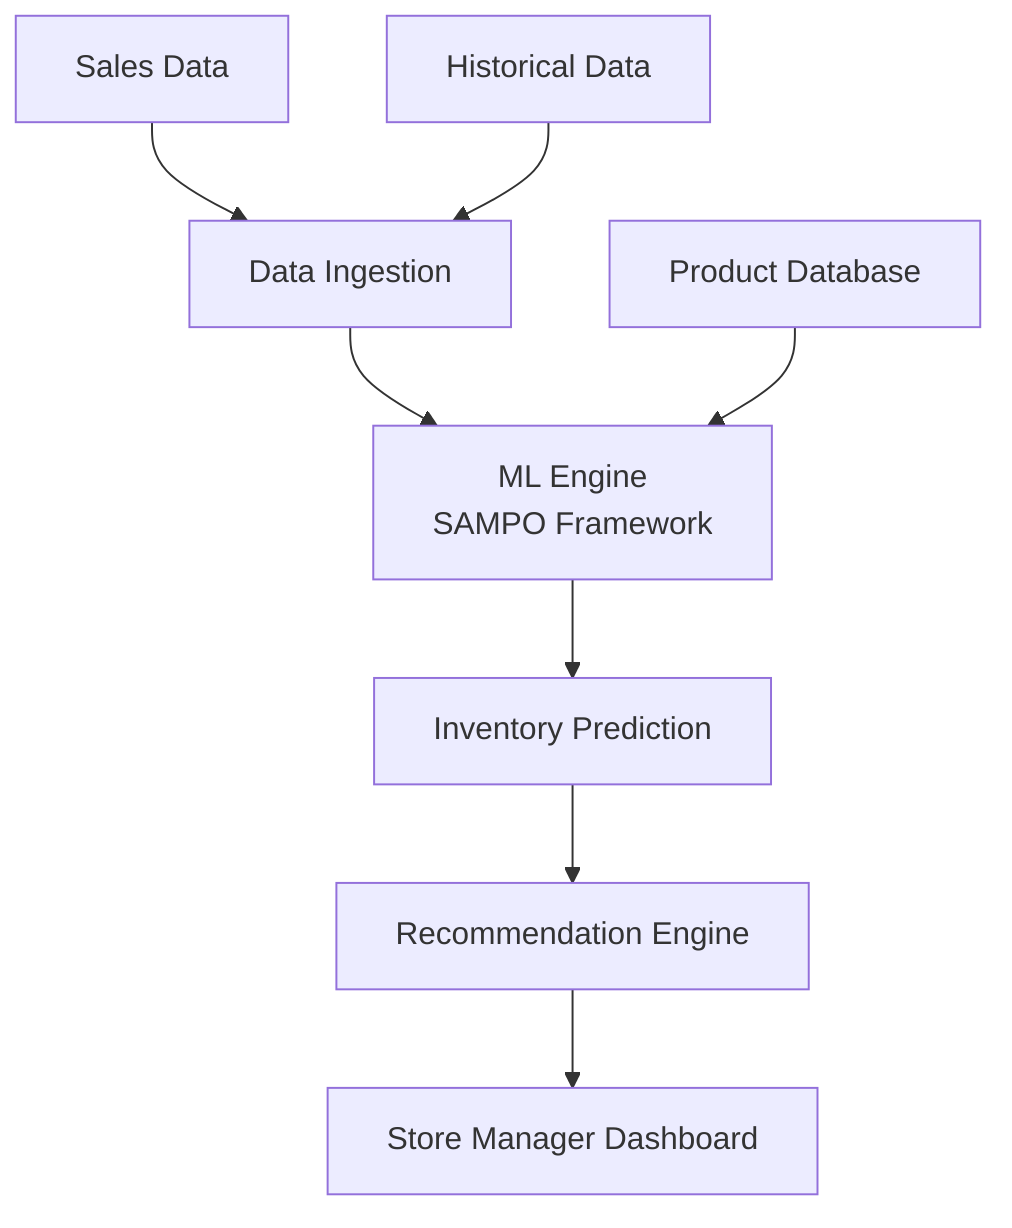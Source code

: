 graph TD
    A[Sales Data] --> B[Data Ingestion]
    B --> C[ML Engine<br/>SAMPO Framework]
    C --> D[Inventory Prediction]
    D --> E[Recommendation Engine]
    E --> F[Store Manager Dashboard]
    G[Product Database] --> C
    H[Historical Data] --> B
